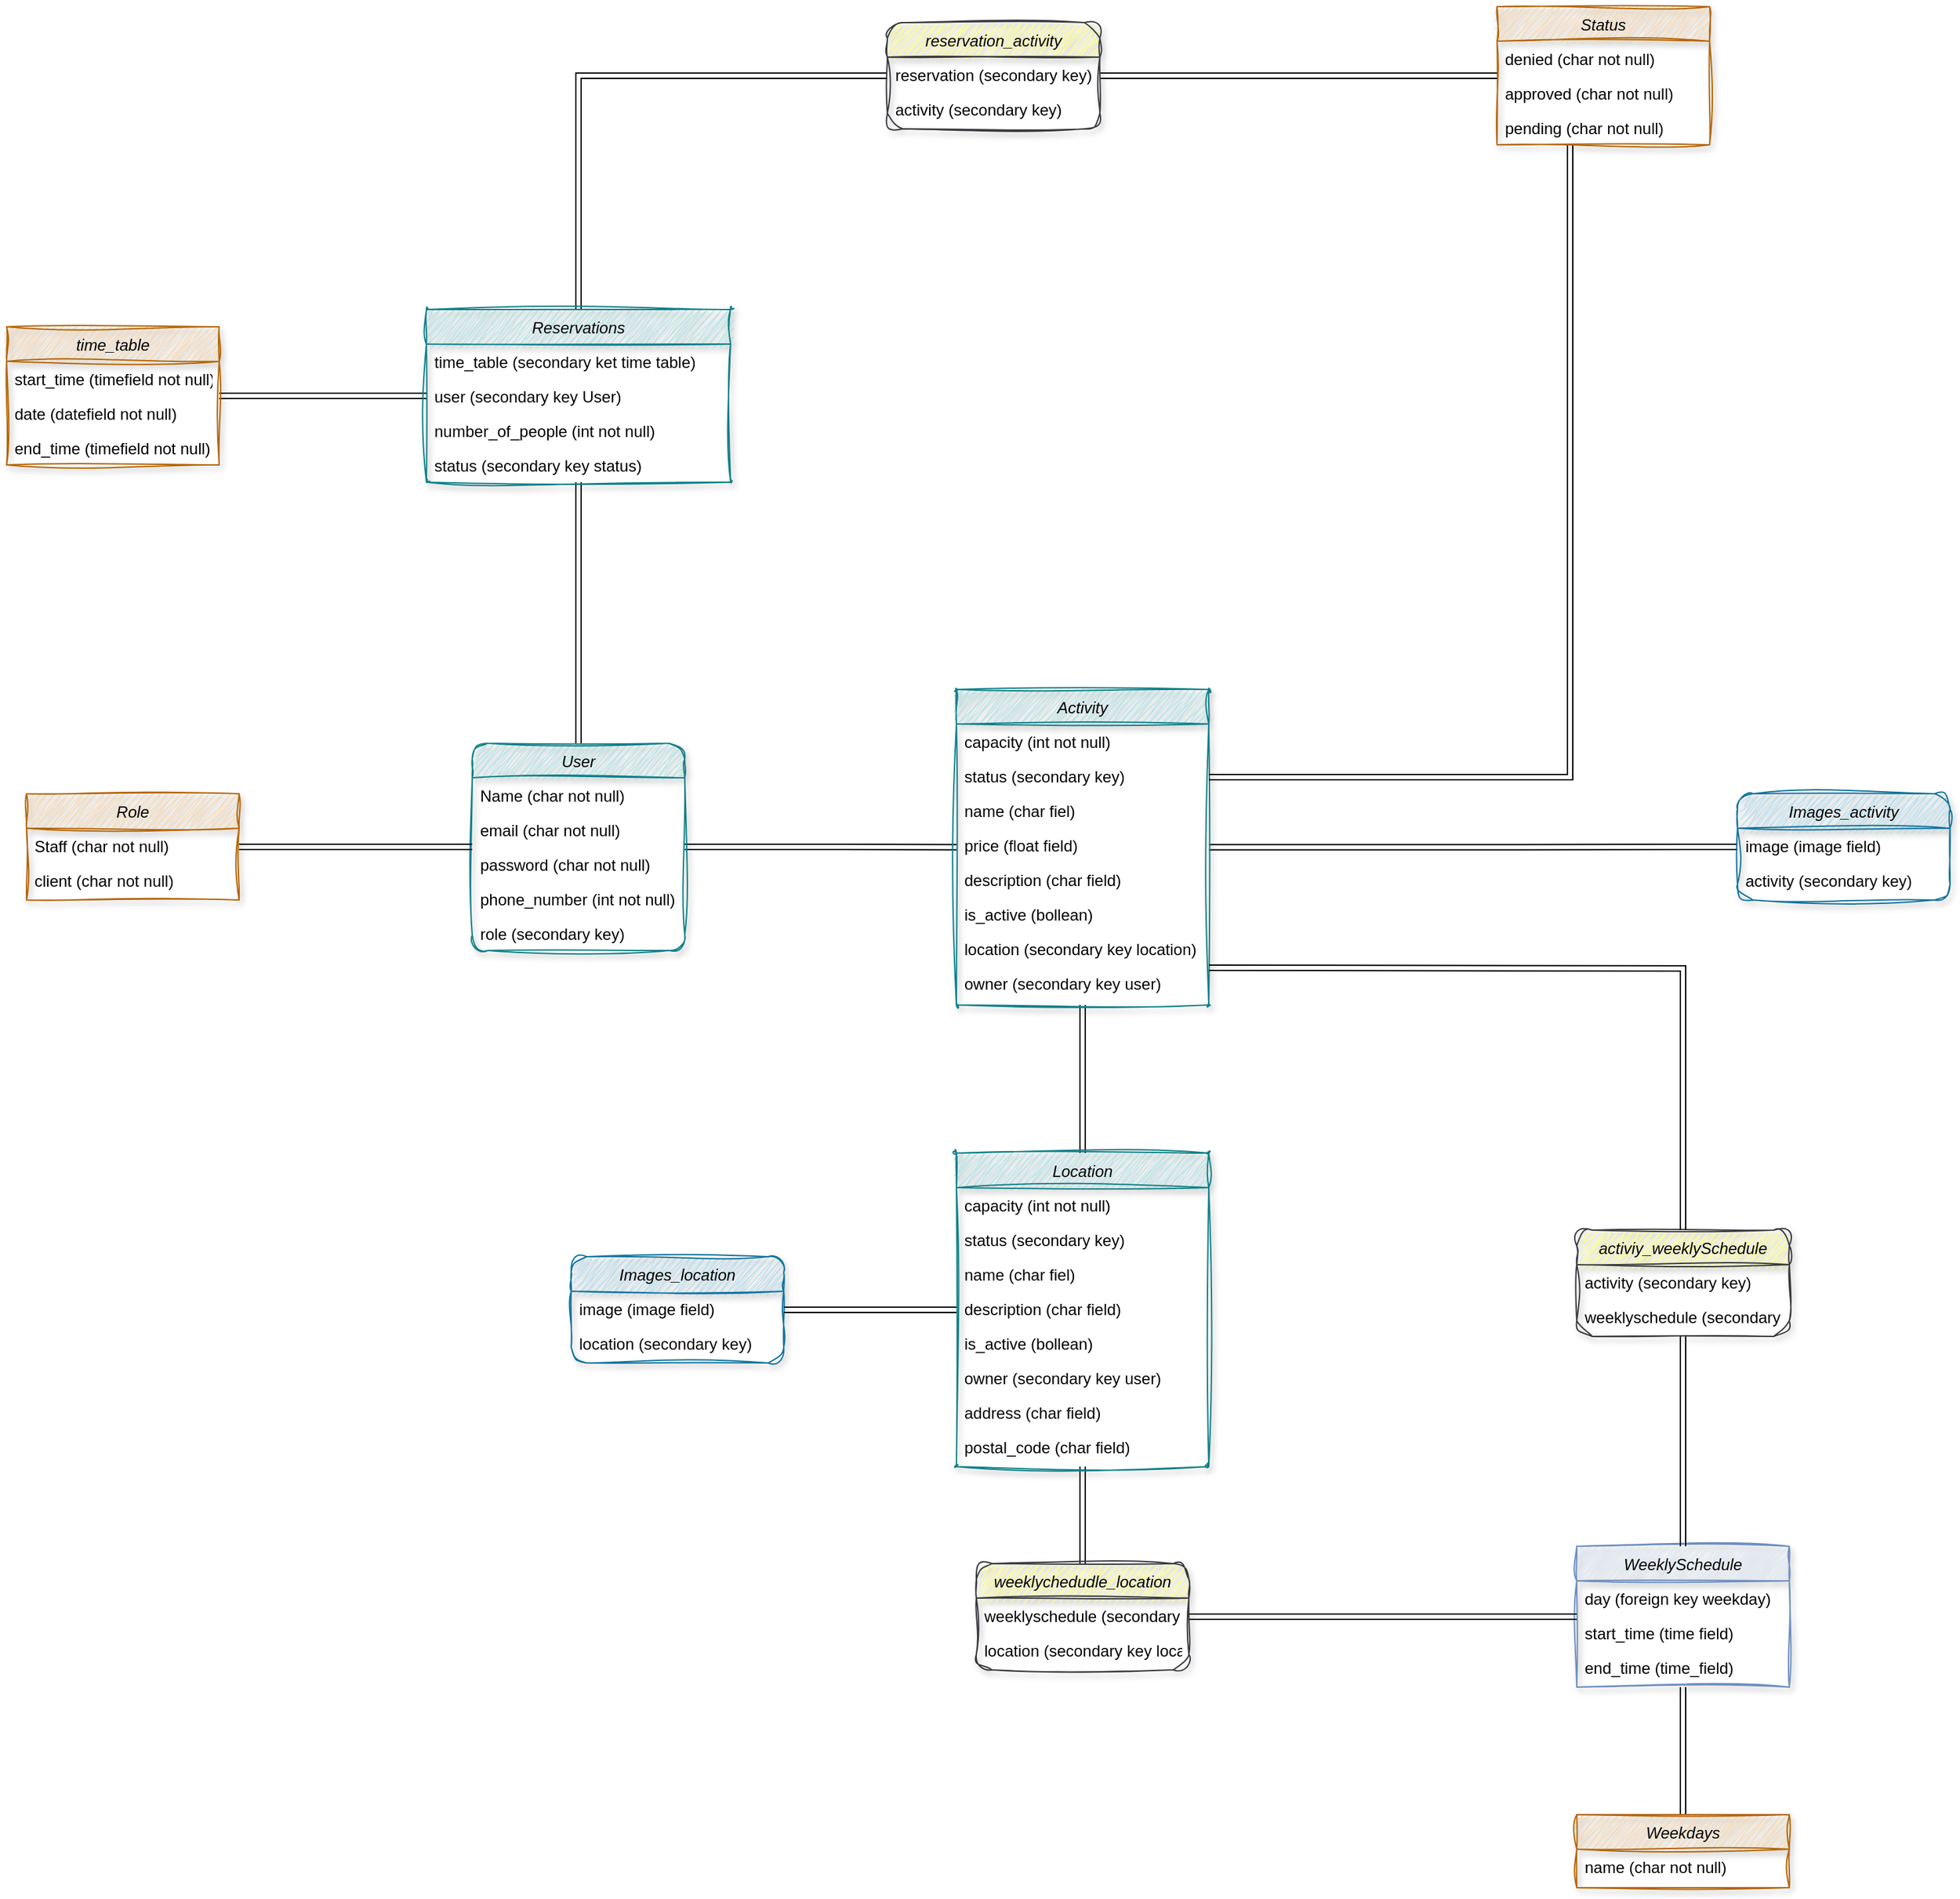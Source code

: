 <mxfile version="28.2.3">
  <diagram id="C5RBs43oDa-KdzZeNtuy" name="Page-1">
    <mxGraphModel dx="122" dy="704" grid="0" gridSize="10" guides="1" tooltips="1" connect="1" arrows="1" fold="1" page="0" pageScale="1" pageWidth="827" pageHeight="1169" math="0" shadow="0">
      <root>
        <mxCell id="WIyWlLk6GJQsqaUBKTNV-0" />
        <mxCell id="WIyWlLk6GJQsqaUBKTNV-1" parent="WIyWlLk6GJQsqaUBKTNV-0" />
        <mxCell id="kwRmD_gZzs9eir6NbJgL-65" style="edgeStyle=orthogonalEdgeStyle;rounded=0;orthogonalLoop=1;jettySize=auto;html=1;shape=link;" parent="WIyWlLk6GJQsqaUBKTNV-1" source="UqeaQWdsZRu4WyFuc7RS-65" target="UqeaQWdsZRu4WyFuc7RS-90" edge="1">
          <mxGeometry relative="1" as="geometry" />
        </mxCell>
        <mxCell id="kwRmD_gZzs9eir6NbJgL-66" style="edgeStyle=orthogonalEdgeStyle;rounded=0;orthogonalLoop=1;jettySize=auto;html=1;shape=link;" parent="WIyWlLk6GJQsqaUBKTNV-1" source="UqeaQWdsZRu4WyFuc7RS-65" target="UqeaQWdsZRu4WyFuc7RS-109" edge="1">
          <mxGeometry relative="1" as="geometry" />
        </mxCell>
        <mxCell id="UqeaQWdsZRu4WyFuc7RS-65" value="User" style="swimlane;fontStyle=2;align=center;verticalAlign=top;childLayout=stackLayout;horizontal=1;startSize=26;horizontalStack=0;resizeParent=1;resizeLast=0;collapsible=1;marginBottom=0;rounded=1;shadow=1;strokeWidth=1;fillColor=#b0e3e6;strokeColor=#0e8088;gradientColor=none;fillStyle=zigzag;sketch=1;curveFitting=1;jiggle=2;glass=0;" parent="WIyWlLk6GJQsqaUBKTNV-1" vertex="1">
          <mxGeometry x="770.5" y="164.5" width="160" height="156" as="geometry">
            <mxRectangle x="230" y="140" width="160" height="26" as="alternateBounds" />
          </mxGeometry>
        </mxCell>
        <mxCell id="UqeaQWdsZRu4WyFuc7RS-66" value="Name (char not null)" style="text;align=left;verticalAlign=top;spacingLeft=4;spacingRight=4;overflow=hidden;rotatable=0;points=[[0,0.5],[1,0.5]];portConstraint=eastwest;" parent="UqeaQWdsZRu4WyFuc7RS-65" vertex="1">
          <mxGeometry y="26" width="160" height="26" as="geometry" />
        </mxCell>
        <mxCell id="UqeaQWdsZRu4WyFuc7RS-67" value="email (char not null)" style="text;align=left;verticalAlign=top;spacingLeft=4;spacingRight=4;overflow=hidden;rotatable=0;points=[[0,0.5],[1,0.5]];portConstraint=eastwest;rounded=0;shadow=0;html=0;" parent="UqeaQWdsZRu4WyFuc7RS-65" vertex="1">
          <mxGeometry y="52" width="160" height="26" as="geometry" />
        </mxCell>
        <mxCell id="UqeaQWdsZRu4WyFuc7RS-68" value="password (char not null)" style="text;align=left;verticalAlign=top;spacingLeft=4;spacingRight=4;overflow=hidden;rotatable=0;points=[[0,0.5],[1,0.5]];portConstraint=eastwest;rounded=0;shadow=0;html=0;" parent="UqeaQWdsZRu4WyFuc7RS-65" vertex="1">
          <mxGeometry y="78" width="160" height="26" as="geometry" />
        </mxCell>
        <mxCell id="UqeaQWdsZRu4WyFuc7RS-69" value="phone_number (int not null)" style="text;align=left;verticalAlign=top;spacingLeft=4;spacingRight=4;overflow=hidden;rotatable=0;points=[[0,0.5],[1,0.5]];portConstraint=eastwest;" parent="UqeaQWdsZRu4WyFuc7RS-65" vertex="1">
          <mxGeometry y="104" width="160" height="26" as="geometry" />
        </mxCell>
        <mxCell id="UqeaQWdsZRu4WyFuc7RS-70" value="role (secondary key)" style="text;align=left;verticalAlign=top;spacingLeft=4;spacingRight=4;overflow=hidden;rotatable=0;points=[[0,0.5],[1,0.5]];portConstraint=eastwest;" parent="UqeaQWdsZRu4WyFuc7RS-65" vertex="1">
          <mxGeometry y="130" width="160" height="26" as="geometry" />
        </mxCell>
        <mxCell id="kwRmD_gZzs9eir6NbJgL-68" style="edgeStyle=orthogonalEdgeStyle;rounded=0;orthogonalLoop=1;jettySize=auto;html=1;shape=link;" parent="WIyWlLk6GJQsqaUBKTNV-1" source="UqeaQWdsZRu4WyFuc7RS-72" target="UqeaQWdsZRu4WyFuc7RS-65" edge="1">
          <mxGeometry relative="1" as="geometry" />
        </mxCell>
        <mxCell id="UqeaQWdsZRu4WyFuc7RS-72" value="Role" style="swimlane;fontStyle=2;align=center;verticalAlign=top;childLayout=stackLayout;horizontal=1;startSize=26;horizontalStack=0;resizeParent=1;resizeLast=0;collapsible=1;marginBottom=0;rounded=0;shadow=1;strokeWidth=1;fillColor=#fad7ac;strokeColor=#b46504;fillStyle=zigzag;sketch=1;curveFitting=1;jiggle=2;" parent="WIyWlLk6GJQsqaUBKTNV-1" vertex="1">
          <mxGeometry x="435" y="202.5" width="160" height="80" as="geometry">
            <mxRectangle x="230" y="140" width="160" height="26" as="alternateBounds" />
          </mxGeometry>
        </mxCell>
        <mxCell id="UqeaQWdsZRu4WyFuc7RS-73" value="Staff (char not null)" style="text;align=left;verticalAlign=top;spacingLeft=4;spacingRight=4;overflow=hidden;rotatable=0;points=[[0,0.5],[1,0.5]];portConstraint=eastwest;" parent="UqeaQWdsZRu4WyFuc7RS-72" vertex="1">
          <mxGeometry y="26" width="160" height="26" as="geometry" />
        </mxCell>
        <mxCell id="UqeaQWdsZRu4WyFuc7RS-74" value="client (char not null)" style="text;align=left;verticalAlign=top;spacingLeft=4;spacingRight=4;overflow=hidden;rotatable=0;points=[[0,0.5],[1,0.5]];portConstraint=eastwest;rounded=0;shadow=0;html=0;" parent="UqeaQWdsZRu4WyFuc7RS-72" vertex="1">
          <mxGeometry y="52" width="160" height="26" as="geometry" />
        </mxCell>
        <mxCell id="UqeaQWdsZRu4WyFuc7RS-84" value="Images_location" style="swimlane;fontStyle=2;align=center;verticalAlign=top;childLayout=stackLayout;horizontal=1;startSize=26;horizontalStack=0;resizeParent=1;resizeLast=0;collapsible=1;marginBottom=0;rounded=1;shadow=1;strokeWidth=1;fillColor=#b1ddf0;strokeColor=#10739e;fillStyle=zigzag;sketch=1;curveFitting=1;jiggle=2;" parent="WIyWlLk6GJQsqaUBKTNV-1" vertex="1">
          <mxGeometry x="845" y="551" width="160" height="80" as="geometry">
            <mxRectangle x="230" y="140" width="160" height="26" as="alternateBounds" />
          </mxGeometry>
        </mxCell>
        <mxCell id="UqeaQWdsZRu4WyFuc7RS-85" value="image (image field)" style="text;align=left;verticalAlign=top;spacingLeft=4;spacingRight=4;overflow=hidden;rotatable=0;points=[[0,0.5],[1,0.5]];portConstraint=eastwest;rounded=1;sketch=1;curveFitting=1;jiggle=2;shadow=1;" parent="UqeaQWdsZRu4WyFuc7RS-84" vertex="1">
          <mxGeometry y="26" width="160" height="26" as="geometry" />
        </mxCell>
        <mxCell id="UqeaQWdsZRu4WyFuc7RS-86" value="location (secondary key)" style="text;align=left;verticalAlign=top;spacingLeft=4;spacingRight=4;overflow=hidden;rotatable=0;points=[[0,0.5],[1,0.5]];portConstraint=eastwest;rounded=0;shadow=0;html=0;" parent="UqeaQWdsZRu4WyFuc7RS-84" vertex="1">
          <mxGeometry y="52" width="160" height="26" as="geometry" />
        </mxCell>
        <mxCell id="kwRmD_gZzs9eir6NbJgL-73" style="edgeStyle=orthogonalEdgeStyle;rounded=0;orthogonalLoop=1;jettySize=auto;html=1;shape=link;" parent="WIyWlLk6GJQsqaUBKTNV-1" source="UqeaQWdsZRu4WyFuc7RS-90" target="UqeaQWdsZRu4WyFuc7RS-104" edge="1">
          <mxGeometry relative="1" as="geometry" />
        </mxCell>
        <mxCell id="0evI3MKIbF_nr6dJSLGv-24" style="edgeStyle=orthogonalEdgeStyle;rounded=0;orthogonalLoop=1;jettySize=auto;html=1;shape=link;" edge="1" parent="WIyWlLk6GJQsqaUBKTNV-1" source="UqeaQWdsZRu4WyFuc7RS-90" target="0evI3MKIbF_nr6dJSLGv-11">
          <mxGeometry relative="1" as="geometry" />
        </mxCell>
        <mxCell id="UqeaQWdsZRu4WyFuc7RS-90" value="Activity" style="swimlane;fontStyle=2;align=center;verticalAlign=top;childLayout=stackLayout;horizontal=1;startSize=26;horizontalStack=0;resizeParent=1;resizeLast=0;collapsible=1;marginBottom=0;rounded=1;shadow=1;strokeWidth=1;fillColor=#b0e3e6;strokeColor=#0e8088;gradientColor=none;fillStyle=zigzag;glass=0;arcSize=0;swimlaneLine=1;sketch=1;curveFitting=1;jiggle=2;" parent="WIyWlLk6GJQsqaUBKTNV-1" vertex="1">
          <mxGeometry x="1135" y="124" width="190" height="237.5" as="geometry">
            <mxRectangle x="230" y="140" width="160" height="26" as="alternateBounds" />
          </mxGeometry>
        </mxCell>
        <mxCell id="UqeaQWdsZRu4WyFuc7RS-91" value="capacity (int not null)" style="text;align=left;verticalAlign=top;spacingLeft=4;spacingRight=4;overflow=hidden;rotatable=0;points=[[0,0.5],[1,0.5]];portConstraint=eastwest;" parent="UqeaQWdsZRu4WyFuc7RS-90" vertex="1">
          <mxGeometry y="26" width="190" height="26" as="geometry" />
        </mxCell>
        <mxCell id="UqeaQWdsZRu4WyFuc7RS-92" value="status (secondary key)" style="text;align=left;verticalAlign=top;spacingLeft=4;spacingRight=4;overflow=hidden;rotatable=0;points=[[0,0.5],[1,0.5]];portConstraint=eastwest;" parent="UqeaQWdsZRu4WyFuc7RS-90" vertex="1">
          <mxGeometry y="52" width="190" height="26" as="geometry" />
        </mxCell>
        <mxCell id="UqeaQWdsZRu4WyFuc7RS-93" value="name (char fiel)" style="text;align=left;verticalAlign=top;spacingLeft=4;spacingRight=4;overflow=hidden;rotatable=0;points=[[0,0.5],[1,0.5]];portConstraint=eastwest;" parent="UqeaQWdsZRu4WyFuc7RS-90" vertex="1">
          <mxGeometry y="78" width="190" height="26" as="geometry" />
        </mxCell>
        <mxCell id="UqeaQWdsZRu4WyFuc7RS-94" value="price (float field)" style="text;align=left;verticalAlign=top;spacingLeft=4;spacingRight=4;overflow=hidden;rotatable=0;points=[[0,0.5],[1,0.5]];portConstraint=eastwest;" parent="UqeaQWdsZRu4WyFuc7RS-90" vertex="1">
          <mxGeometry y="104" width="190" height="26" as="geometry" />
        </mxCell>
        <mxCell id="UqeaQWdsZRu4WyFuc7RS-95" value="description (char field)" style="text;align=left;verticalAlign=top;spacingLeft=4;spacingRight=4;overflow=hidden;rotatable=0;points=[[0,0.5],[1,0.5]];portConstraint=eastwest;" parent="UqeaQWdsZRu4WyFuc7RS-90" vertex="1">
          <mxGeometry y="130" width="190" height="26" as="geometry" />
        </mxCell>
        <mxCell id="UqeaQWdsZRu4WyFuc7RS-96" value="is_active (bollean)" style="text;align=left;verticalAlign=top;spacingLeft=4;spacingRight=4;overflow=hidden;rotatable=0;points=[[0,0.5],[1,0.5]];portConstraint=eastwest;" parent="UqeaQWdsZRu4WyFuc7RS-90" vertex="1">
          <mxGeometry y="156" width="190" height="26" as="geometry" />
        </mxCell>
        <mxCell id="UqeaQWdsZRu4WyFuc7RS-97" value="location (secondary key location)" style="text;align=left;verticalAlign=top;spacingLeft=4;spacingRight=4;overflow=hidden;rotatable=0;points=[[0,0.5],[1,0.5]];portConstraint=eastwest;" parent="UqeaQWdsZRu4WyFuc7RS-90" vertex="1">
          <mxGeometry y="182" width="190" height="26" as="geometry" />
        </mxCell>
        <mxCell id="UqeaQWdsZRu4WyFuc7RS-99" value="owner (secondary key user)" style="text;align=left;verticalAlign=top;spacingLeft=4;spacingRight=4;overflow=hidden;rotatable=0;points=[[0,0.5],[1,0.5]];portConstraint=eastwest;" parent="UqeaQWdsZRu4WyFuc7RS-90" vertex="1">
          <mxGeometry y="208" width="190" height="26" as="geometry" />
        </mxCell>
        <mxCell id="kwRmD_gZzs9eir6NbJgL-71" style="edgeStyle=orthogonalEdgeStyle;rounded=0;orthogonalLoop=1;jettySize=auto;html=1;shape=link;" parent="WIyWlLk6GJQsqaUBKTNV-1" source="UqeaQWdsZRu4WyFuc7RS-121" target="UqeaQWdsZRu4WyFuc7RS-109" edge="1">
          <mxGeometry relative="1" as="geometry" />
        </mxCell>
        <mxCell id="kwRmD_gZzs9eir6NbJgL-72" style="edgeStyle=orthogonalEdgeStyle;rounded=0;orthogonalLoop=1;jettySize=auto;html=1;shape=link;" parent="WIyWlLk6GJQsqaUBKTNV-1" source="UqeaQWdsZRu4WyFuc7RS-100" target="UqeaQWdsZRu4WyFuc7RS-90" edge="1">
          <mxGeometry relative="1" as="geometry">
            <Array as="points">
              <mxPoint x="1597" y="190" />
            </Array>
          </mxGeometry>
        </mxCell>
        <mxCell id="UqeaQWdsZRu4WyFuc7RS-100" value="Status" style="swimlane;fontStyle=2;align=center;verticalAlign=top;childLayout=stackLayout;horizontal=1;startSize=26;horizontalStack=0;resizeParent=1;resizeLast=0;collapsible=1;marginBottom=0;rounded=0;shadow=1;strokeWidth=1;fillColor=#fad7ac;strokeColor=#b46504;fillStyle=zigzag;sketch=1;curveFitting=1;jiggle=2;" parent="WIyWlLk6GJQsqaUBKTNV-1" vertex="1">
          <mxGeometry x="1542" y="-390" width="160" height="104" as="geometry">
            <mxRectangle x="230" y="140" width="160" height="26" as="alternateBounds" />
          </mxGeometry>
        </mxCell>
        <mxCell id="UqeaQWdsZRu4WyFuc7RS-101" value="denied (char not null)" style="text;align=left;verticalAlign=top;spacingLeft=4;spacingRight=4;overflow=hidden;rotatable=0;points=[[0,0.5],[1,0.5]];portConstraint=eastwest;rounded=0;shadow=0;html=0;" parent="UqeaQWdsZRu4WyFuc7RS-100" vertex="1">
          <mxGeometry y="26" width="160" height="26" as="geometry" />
        </mxCell>
        <mxCell id="UqeaQWdsZRu4WyFuc7RS-102" value="approved (char not null)" style="text;align=left;verticalAlign=top;spacingLeft=4;spacingRight=4;overflow=hidden;rotatable=0;points=[[0,0.5],[1,0.5]];portConstraint=eastwest;" parent="UqeaQWdsZRu4WyFuc7RS-100" vertex="1">
          <mxGeometry y="52" width="160" height="26" as="geometry" />
        </mxCell>
        <mxCell id="UqeaQWdsZRu4WyFuc7RS-103" value="pending (char not null)" style="text;align=left;verticalAlign=top;spacingLeft=4;spacingRight=4;overflow=hidden;rotatable=0;points=[[0,0.5],[1,0.5]];portConstraint=eastwest;rounded=0;shadow=0;html=0;" parent="UqeaQWdsZRu4WyFuc7RS-100" vertex="1">
          <mxGeometry y="78" width="160" height="26" as="geometry" />
        </mxCell>
        <mxCell id="UqeaQWdsZRu4WyFuc7RS-104" value="Images_activity" style="swimlane;fontStyle=2;align=center;verticalAlign=top;childLayout=stackLayout;horizontal=1;startSize=26;horizontalStack=0;resizeParent=1;resizeLast=0;collapsible=1;marginBottom=0;rounded=1;shadow=1;strokeWidth=1;fillColor=#b1ddf0;strokeColor=#10739e;fillStyle=zigzag;sketch=1;curveFitting=1;jiggle=2;" parent="WIyWlLk6GJQsqaUBKTNV-1" vertex="1">
          <mxGeometry x="1723" y="202.5" width="160" height="80" as="geometry">
            <mxRectangle x="230" y="140" width="160" height="26" as="alternateBounds" />
          </mxGeometry>
        </mxCell>
        <mxCell id="UqeaQWdsZRu4WyFuc7RS-105" value="image (image field)" style="text;align=left;verticalAlign=top;spacingLeft=4;spacingRight=4;overflow=hidden;rotatable=0;points=[[0,0.5],[1,0.5]];portConstraint=eastwest;rounded=1;sketch=1;curveFitting=1;jiggle=2;shadow=1;" parent="UqeaQWdsZRu4WyFuc7RS-104" vertex="1">
          <mxGeometry y="26" width="160" height="26" as="geometry" />
        </mxCell>
        <mxCell id="UqeaQWdsZRu4WyFuc7RS-106" value="activity (secondary key)" style="text;align=left;verticalAlign=top;spacingLeft=4;spacingRight=4;overflow=hidden;rotatable=0;points=[[0,0.5],[1,0.5]];portConstraint=eastwest;rounded=0;shadow=0;html=0;" parent="UqeaQWdsZRu4WyFuc7RS-104" vertex="1">
          <mxGeometry y="52" width="160" height="26" as="geometry" />
        </mxCell>
        <mxCell id="kwRmD_gZzs9eir6NbJgL-82" style="edgeStyle=orthogonalEdgeStyle;rounded=0;orthogonalLoop=1;jettySize=auto;html=1;shape=link;" parent="WIyWlLk6GJQsqaUBKTNV-1" source="UqeaQWdsZRu4WyFuc7RS-109" target="UqeaQWdsZRu4WyFuc7RS-126" edge="1">
          <mxGeometry relative="1" as="geometry" />
        </mxCell>
        <mxCell id="UqeaQWdsZRu4WyFuc7RS-109" value="Reservations" style="swimlane;fontStyle=2;align=center;verticalAlign=top;childLayout=stackLayout;horizontal=1;startSize=26;horizontalStack=0;resizeParent=1;resizeLast=0;collapsible=1;marginBottom=0;rounded=1;shadow=1;strokeWidth=1;fillColor=#b0e3e6;strokeColor=#0e8088;gradientColor=none;fillStyle=zigzag;sketch=1;curveFitting=1;jiggle=2;glass=0;arcSize=0;" parent="WIyWlLk6GJQsqaUBKTNV-1" vertex="1">
          <mxGeometry x="736" y="-162" width="229" height="130" as="geometry">
            <mxRectangle x="230" y="140" width="160" height="26" as="alternateBounds" />
          </mxGeometry>
        </mxCell>
        <mxCell id="UqeaQWdsZRu4WyFuc7RS-110" value="time_table (secondary ket time table)" style="text;align=left;verticalAlign=top;spacingLeft=4;spacingRight=4;overflow=hidden;rotatable=0;points=[[0,0.5],[1,0.5]];portConstraint=eastwest;rounded=0;shadow=0;html=0;" parent="UqeaQWdsZRu4WyFuc7RS-109" vertex="1">
          <mxGeometry y="26" width="229" height="26" as="geometry" />
        </mxCell>
        <mxCell id="UqeaQWdsZRu4WyFuc7RS-111" value="user (secondary key User)" style="text;align=left;verticalAlign=top;spacingLeft=4;spacingRight=4;overflow=hidden;rotatable=0;points=[[0,0.5],[1,0.5]];portConstraint=eastwest;rounded=0;shadow=0;html=0;" parent="UqeaQWdsZRu4WyFuc7RS-109" vertex="1">
          <mxGeometry y="52" width="229" height="26" as="geometry" />
        </mxCell>
        <mxCell id="UqeaQWdsZRu4WyFuc7RS-112" value="number_of_people (int not null)" style="text;align=left;verticalAlign=top;spacingLeft=4;spacingRight=4;overflow=hidden;rotatable=0;points=[[0,0.5],[1,0.5]];portConstraint=eastwest;" parent="UqeaQWdsZRu4WyFuc7RS-109" vertex="1">
          <mxGeometry y="78" width="229" height="26" as="geometry" />
        </mxCell>
        <mxCell id="UqeaQWdsZRu4WyFuc7RS-113" value="status (secondary key status)" style="text;align=left;verticalAlign=top;spacingLeft=4;spacingRight=4;overflow=hidden;rotatable=0;points=[[0,0.5],[1,0.5]];portConstraint=eastwest;" parent="UqeaQWdsZRu4WyFuc7RS-109" vertex="1">
          <mxGeometry y="104" width="229" height="26" as="geometry" />
        </mxCell>
        <mxCell id="UqeaQWdsZRu4WyFuc7RS-126" value="time_table" style="swimlane;fontStyle=2;align=center;verticalAlign=top;childLayout=stackLayout;horizontal=1;startSize=26;horizontalStack=0;resizeParent=1;resizeLast=0;collapsible=1;marginBottom=0;rounded=0;shadow=1;strokeWidth=1;fillColor=#fad7ac;strokeColor=#b46504;fillStyle=zigzag;sketch=1;curveFitting=1;jiggle=2;" parent="WIyWlLk6GJQsqaUBKTNV-1" vertex="1">
          <mxGeometry x="420" y="-149" width="160" height="104" as="geometry">
            <mxRectangle x="230" y="140" width="160" height="26" as="alternateBounds" />
          </mxGeometry>
        </mxCell>
        <mxCell id="UqeaQWdsZRu4WyFuc7RS-127" value="start_time (timefield not null)" style="text;align=left;verticalAlign=top;spacingLeft=4;spacingRight=4;overflow=hidden;rotatable=0;points=[[0,0.5],[1,0.5]];portConstraint=eastwest;rounded=0;shadow=0;html=0;" parent="UqeaQWdsZRu4WyFuc7RS-126" vertex="1">
          <mxGeometry y="26" width="160" height="26" as="geometry" />
        </mxCell>
        <mxCell id="UqeaQWdsZRu4WyFuc7RS-128" value="date (datefield not null)" style="text;align=left;verticalAlign=top;spacingLeft=4;spacingRight=4;overflow=hidden;rotatable=0;points=[[0,0.5],[1,0.5]];portConstraint=eastwest;rounded=0;shadow=0;html=0;" parent="UqeaQWdsZRu4WyFuc7RS-126" vertex="1">
          <mxGeometry y="52" width="160" height="26" as="geometry" />
        </mxCell>
        <mxCell id="UqeaQWdsZRu4WyFuc7RS-129" value="end_time (timefield not null)" style="text;align=left;verticalAlign=top;spacingLeft=4;spacingRight=4;overflow=hidden;rotatable=0;points=[[0,0.5],[1,0.5]];portConstraint=eastwest;rounded=0;shadow=0;html=0;" parent="UqeaQWdsZRu4WyFuc7RS-126" vertex="1">
          <mxGeometry y="78" width="160" height="26" as="geometry" />
        </mxCell>
        <mxCell id="kwRmD_gZzs9eir6NbJgL-80" style="edgeStyle=orthogonalEdgeStyle;rounded=0;orthogonalLoop=1;jettySize=auto;html=1;shape=link;" parent="WIyWlLk6GJQsqaUBKTNV-1" source="kwRmD_gZzs9eir6NbJgL-0" target="kwRmD_gZzs9eir6NbJgL-8" edge="1">
          <mxGeometry relative="1" as="geometry" />
        </mxCell>
        <mxCell id="kwRmD_gZzs9eir6NbJgL-0" value="Weekdays" style="swimlane;fontStyle=2;align=center;verticalAlign=top;childLayout=stackLayout;horizontal=1;startSize=26;horizontalStack=0;resizeParent=1;resizeLast=0;collapsible=1;marginBottom=0;rounded=0;shadow=1;strokeWidth=1;fillColor=#fad7ac;strokeColor=#b46504;fillStyle=zigzag;sketch=1;curveFitting=1;jiggle=2;" parent="WIyWlLk6GJQsqaUBKTNV-1" vertex="1">
          <mxGeometry x="1602" y="971" width="160" height="55" as="geometry">
            <mxRectangle x="230" y="140" width="160" height="26" as="alternateBounds" />
          </mxGeometry>
        </mxCell>
        <mxCell id="kwRmD_gZzs9eir6NbJgL-1" value="name (char not null)" style="text;align=left;verticalAlign=top;spacingLeft=4;spacingRight=4;overflow=hidden;rotatable=0;points=[[0,0.5],[1,0.5]];portConstraint=eastwest;" parent="kwRmD_gZzs9eir6NbJgL-0" vertex="1">
          <mxGeometry y="26" width="160" height="26" as="geometry" />
        </mxCell>
        <mxCell id="kwRmD_gZzs9eir6NbJgL-8" value="WeeklySchedule" style="swimlane;fontStyle=2;align=center;verticalAlign=top;childLayout=stackLayout;horizontal=1;startSize=26;horizontalStack=0;resizeParent=1;resizeLast=0;collapsible=1;marginBottom=0;rounded=0;shadow=1;strokeWidth=1;fillColor=#dae8fc;strokeColor=#6c8ebf;fillStyle=zigzag;sketch=1;curveFitting=1;jiggle=2;" parent="WIyWlLk6GJQsqaUBKTNV-1" vertex="1">
          <mxGeometry x="1602" y="769" width="160" height="106" as="geometry">
            <mxRectangle x="230" y="140" width="160" height="26" as="alternateBounds" />
          </mxGeometry>
        </mxCell>
        <mxCell id="kwRmD_gZzs9eir6NbJgL-9" value="day (foreign key weekday)" style="text;align=left;verticalAlign=top;spacingLeft=4;spacingRight=4;overflow=hidden;rotatable=0;points=[[0,0.5],[1,0.5]];portConstraint=eastwest;" parent="kwRmD_gZzs9eir6NbJgL-8" vertex="1">
          <mxGeometry y="26" width="160" height="26" as="geometry" />
        </mxCell>
        <mxCell id="kwRmD_gZzs9eir6NbJgL-10" value="start_time (time field)" style="text;align=left;verticalAlign=top;spacingLeft=4;spacingRight=4;overflow=hidden;rotatable=0;points=[[0,0.5],[1,0.5]];portConstraint=eastwest;" parent="kwRmD_gZzs9eir6NbJgL-8" vertex="1">
          <mxGeometry y="52" width="160" height="26" as="geometry" />
        </mxCell>
        <mxCell id="kwRmD_gZzs9eir6NbJgL-11" value="end_time (time_field)" style="text;align=left;verticalAlign=top;spacingLeft=4;spacingRight=4;overflow=hidden;rotatable=0;points=[[0,0.5],[1,0.5]];portConstraint=eastwest;" parent="kwRmD_gZzs9eir6NbJgL-8" vertex="1">
          <mxGeometry y="78" width="160" height="26" as="geometry" />
        </mxCell>
        <mxCell id="kwRmD_gZzs9eir6NbJgL-78" style="edgeStyle=orthogonalEdgeStyle;rounded=0;orthogonalLoop=1;jettySize=auto;html=1;shape=link;" parent="WIyWlLk6GJQsqaUBKTNV-1" source="kwRmD_gZzs9eir6NbJgL-38" target="kwRmD_gZzs9eir6NbJgL-8" edge="1">
          <mxGeometry relative="1" as="geometry" />
        </mxCell>
        <mxCell id="kwRmD_gZzs9eir6NbJgL-38" value="activiy_weeklySchedule" style="swimlane;fontStyle=2;align=center;verticalAlign=top;childLayout=stackLayout;horizontal=1;startSize=26;horizontalStack=0;resizeParent=1;resizeLast=0;collapsible=1;marginBottom=0;rounded=1;shadow=1;strokeWidth=1;fillColor=#ffff88;strokeColor=#36393d;fillStyle=zigzag;sketch=1;curveFitting=1;jiggle=2;" parent="WIyWlLk6GJQsqaUBKTNV-1" vertex="1">
          <mxGeometry x="1602" y="531" width="160" height="80" as="geometry">
            <mxRectangle x="230" y="140" width="160" height="26" as="alternateBounds" />
          </mxGeometry>
        </mxCell>
        <mxCell id="kwRmD_gZzs9eir6NbJgL-39" value="activity (secondary key)" style="text;align=left;verticalAlign=top;spacingLeft=4;spacingRight=4;overflow=hidden;rotatable=0;points=[[0,0.5],[1,0.5]];portConstraint=eastwest;rounded=1;sketch=1;curveFitting=1;jiggle=2;shadow=1;" parent="kwRmD_gZzs9eir6NbJgL-38" vertex="1">
          <mxGeometry y="26" width="160" height="26" as="geometry" />
        </mxCell>
        <mxCell id="kwRmD_gZzs9eir6NbJgL-40" value="weeklyschedule (secondary key)" style="text;align=left;verticalAlign=top;spacingLeft=4;spacingRight=4;overflow=hidden;rotatable=0;points=[[0,0.5],[1,0.5]];portConstraint=eastwest;rounded=0;shadow=0;html=0;" parent="kwRmD_gZzs9eir6NbJgL-38" vertex="1">
          <mxGeometry y="52" width="160" height="26" as="geometry" />
        </mxCell>
        <mxCell id="kwRmD_gZzs9eir6NbJgL-74" value="" style="edgeStyle=orthogonalEdgeStyle;rounded=0;orthogonalLoop=1;jettySize=auto;html=1;shape=link;" parent="WIyWlLk6GJQsqaUBKTNV-1" source="UqeaQWdsZRu4WyFuc7RS-100" target="UqeaQWdsZRu4WyFuc7RS-121" edge="1">
          <mxGeometry relative="1" as="geometry">
            <mxPoint x="1542" y="-338" as="sourcePoint" />
            <mxPoint x="831" y="-162" as="targetPoint" />
          </mxGeometry>
        </mxCell>
        <mxCell id="UqeaQWdsZRu4WyFuc7RS-121" value="reservation_activity" style="swimlane;fontStyle=2;align=center;verticalAlign=top;childLayout=stackLayout;horizontal=1;startSize=26;horizontalStack=0;resizeParent=1;resizeLast=0;collapsible=1;marginBottom=0;rounded=1;shadow=1;strokeWidth=1;fillColor=#ffff88;strokeColor=#36393d;fillStyle=zigzag;sketch=1;curveFitting=1;jiggle=2;" parent="WIyWlLk6GJQsqaUBKTNV-1" vertex="1">
          <mxGeometry x="1083" y="-378" width="160" height="80" as="geometry">
            <mxRectangle x="230" y="140" width="160" height="26" as="alternateBounds" />
          </mxGeometry>
        </mxCell>
        <mxCell id="UqeaQWdsZRu4WyFuc7RS-122" value="reservation (secondary key)" style="text;align=left;verticalAlign=top;spacingLeft=4;spacingRight=4;overflow=hidden;rotatable=0;points=[[0,0.5],[1,0.5]];portConstraint=eastwest;rounded=1;sketch=1;curveFitting=1;jiggle=2;shadow=1;" parent="UqeaQWdsZRu4WyFuc7RS-121" vertex="1">
          <mxGeometry y="26" width="160" height="26" as="geometry" />
        </mxCell>
        <mxCell id="UqeaQWdsZRu4WyFuc7RS-123" value="activity (secondary key)" style="text;align=left;verticalAlign=top;spacingLeft=4;spacingRight=4;overflow=hidden;rotatable=0;points=[[0,0.5],[1,0.5]];portConstraint=eastwest;rounded=0;shadow=0;html=0;" parent="UqeaQWdsZRu4WyFuc7RS-121" vertex="1">
          <mxGeometry y="52" width="160" height="26" as="geometry" />
        </mxCell>
        <mxCell id="kwRmD_gZzs9eir6NbJgL-77" style="edgeStyle=orthogonalEdgeStyle;rounded=0;orthogonalLoop=1;jettySize=auto;html=1;shape=link;" parent="WIyWlLk6GJQsqaUBKTNV-1" target="kwRmD_gZzs9eir6NbJgL-38" edge="1">
          <mxGeometry relative="1" as="geometry">
            <mxPoint x="1325" y="333.52" as="sourcePoint" />
          </mxGeometry>
        </mxCell>
        <mxCell id="kwRmD_gZzs9eir6NbJgL-81" value="" style="edgeStyle=orthogonalEdgeStyle;rounded=0;orthogonalLoop=1;jettySize=auto;html=1;shape=link;" parent="WIyWlLk6GJQsqaUBKTNV-1" source="kwRmD_gZzs9eir6NbJgL-8" target="UqeaQWdsZRu4WyFuc7RS-116" edge="1">
          <mxGeometry relative="1" as="geometry">
            <mxPoint x="1602" y="822" as="sourcePoint" />
            <mxPoint x="831" y="640" as="targetPoint" />
          </mxGeometry>
        </mxCell>
        <mxCell id="0evI3MKIbF_nr6dJSLGv-25" style="edgeStyle=orthogonalEdgeStyle;rounded=0;orthogonalLoop=1;jettySize=auto;html=1;entryX=0.5;entryY=1;entryDx=0;entryDy=0;shape=link;" edge="1" parent="WIyWlLk6GJQsqaUBKTNV-1" source="UqeaQWdsZRu4WyFuc7RS-116" target="0evI3MKIbF_nr6dJSLGv-11">
          <mxGeometry relative="1" as="geometry" />
        </mxCell>
        <mxCell id="UqeaQWdsZRu4WyFuc7RS-116" value="weeklychedudle_location" style="swimlane;fontStyle=2;align=center;verticalAlign=top;childLayout=stackLayout;horizontal=1;startSize=26;horizontalStack=0;resizeParent=1;resizeLast=0;collapsible=1;marginBottom=0;rounded=1;shadow=1;strokeWidth=1;fillColor=#ffff88;strokeColor=#36393d;fillStyle=zigzag;sketch=1;curveFitting=1;jiggle=2;" parent="WIyWlLk6GJQsqaUBKTNV-1" vertex="1">
          <mxGeometry x="1150" y="782" width="160" height="80" as="geometry">
            <mxRectangle x="230" y="140" width="160" height="26" as="alternateBounds" />
          </mxGeometry>
        </mxCell>
        <mxCell id="UqeaQWdsZRu4WyFuc7RS-117" value="weeklyschedule (secondary key reservation)" style="text;align=left;verticalAlign=top;spacingLeft=4;spacingRight=4;overflow=hidden;rotatable=0;points=[[0,0.5],[1,0.5]];portConstraint=eastwest;rounded=1;sketch=1;curveFitting=1;jiggle=2;shadow=1;" parent="UqeaQWdsZRu4WyFuc7RS-116" vertex="1">
          <mxGeometry y="26" width="160" height="26" as="geometry" />
        </mxCell>
        <mxCell id="UqeaQWdsZRu4WyFuc7RS-118" value="location (secondary key location)" style="text;align=left;verticalAlign=top;spacingLeft=4;spacingRight=4;overflow=hidden;rotatable=0;points=[[0,0.5],[1,0.5]];portConstraint=eastwest;rounded=0;shadow=0;html=0;" parent="UqeaQWdsZRu4WyFuc7RS-116" vertex="1">
          <mxGeometry y="52" width="160" height="26" as="geometry" />
        </mxCell>
        <mxCell id="0evI3MKIbF_nr6dJSLGv-26" style="edgeStyle=orthogonalEdgeStyle;rounded=0;orthogonalLoop=1;jettySize=auto;html=1;shape=link;" edge="1" parent="WIyWlLk6GJQsqaUBKTNV-1" source="0evI3MKIbF_nr6dJSLGv-11" target="UqeaQWdsZRu4WyFuc7RS-84">
          <mxGeometry relative="1" as="geometry" />
        </mxCell>
        <mxCell id="0evI3MKIbF_nr6dJSLGv-11" value="Location" style="swimlane;fontStyle=2;align=center;verticalAlign=top;childLayout=stackLayout;horizontal=1;startSize=26;horizontalStack=0;resizeParent=1;resizeLast=0;collapsible=1;marginBottom=0;rounded=1;shadow=1;strokeWidth=1;fillColor=#b0e3e6;strokeColor=#0e8088;gradientColor=none;fillStyle=zigzag;glass=0;arcSize=0;swimlaneLine=1;sketch=1;curveFitting=1;jiggle=2;" vertex="1" parent="WIyWlLk6GJQsqaUBKTNV-1">
          <mxGeometry x="1135" y="473" width="190" height="236" as="geometry">
            <mxRectangle x="230" y="140" width="160" height="26" as="alternateBounds" />
          </mxGeometry>
        </mxCell>
        <mxCell id="0evI3MKIbF_nr6dJSLGv-12" value="capacity (int not null)" style="text;align=left;verticalAlign=top;spacingLeft=4;spacingRight=4;overflow=hidden;rotatable=0;points=[[0,0.5],[1,0.5]];portConstraint=eastwest;" vertex="1" parent="0evI3MKIbF_nr6dJSLGv-11">
          <mxGeometry y="26" width="190" height="26" as="geometry" />
        </mxCell>
        <mxCell id="0evI3MKIbF_nr6dJSLGv-13" value="status (secondary key)" style="text;align=left;verticalAlign=top;spacingLeft=4;spacingRight=4;overflow=hidden;rotatable=0;points=[[0,0.5],[1,0.5]];portConstraint=eastwest;" vertex="1" parent="0evI3MKIbF_nr6dJSLGv-11">
          <mxGeometry y="52" width="190" height="26" as="geometry" />
        </mxCell>
        <mxCell id="0evI3MKIbF_nr6dJSLGv-14" value="name (char fiel)" style="text;align=left;verticalAlign=top;spacingLeft=4;spacingRight=4;overflow=hidden;rotatable=0;points=[[0,0.5],[1,0.5]];portConstraint=eastwest;" vertex="1" parent="0evI3MKIbF_nr6dJSLGv-11">
          <mxGeometry y="78" width="190" height="26" as="geometry" />
        </mxCell>
        <mxCell id="0evI3MKIbF_nr6dJSLGv-16" value="description (char field)" style="text;align=left;verticalAlign=top;spacingLeft=4;spacingRight=4;overflow=hidden;rotatable=0;points=[[0,0.5],[1,0.5]];portConstraint=eastwest;" vertex="1" parent="0evI3MKIbF_nr6dJSLGv-11">
          <mxGeometry y="104" width="190" height="26" as="geometry" />
        </mxCell>
        <mxCell id="0evI3MKIbF_nr6dJSLGv-17" value="is_active (bollean)" style="text;align=left;verticalAlign=top;spacingLeft=4;spacingRight=4;overflow=hidden;rotatable=0;points=[[0,0.5],[1,0.5]];portConstraint=eastwest;" vertex="1" parent="0evI3MKIbF_nr6dJSLGv-11">
          <mxGeometry y="130" width="190" height="26" as="geometry" />
        </mxCell>
        <mxCell id="0evI3MKIbF_nr6dJSLGv-20" value="owner (secondary key user)" style="text;align=left;verticalAlign=top;spacingLeft=4;spacingRight=4;overflow=hidden;rotatable=0;points=[[0,0.5],[1,0.5]];portConstraint=eastwest;" vertex="1" parent="0evI3MKIbF_nr6dJSLGv-11">
          <mxGeometry y="156" width="190" height="26" as="geometry" />
        </mxCell>
        <mxCell id="0evI3MKIbF_nr6dJSLGv-21" value="address (char field) " style="text;align=left;verticalAlign=top;spacingLeft=4;spacingRight=4;overflow=hidden;rotatable=0;points=[[0,0.5],[1,0.5]];portConstraint=eastwest;" vertex="1" parent="0evI3MKIbF_nr6dJSLGv-11">
          <mxGeometry y="182" width="190" height="26" as="geometry" />
        </mxCell>
        <mxCell id="0evI3MKIbF_nr6dJSLGv-23" value="postal_code (char field) " style="text;align=left;verticalAlign=top;spacingLeft=4;spacingRight=4;overflow=hidden;rotatable=0;points=[[0,0.5],[1,0.5]];portConstraint=eastwest;" vertex="1" parent="0evI3MKIbF_nr6dJSLGv-11">
          <mxGeometry y="208" width="190" height="26" as="geometry" />
        </mxCell>
      </root>
    </mxGraphModel>
  </diagram>
</mxfile>
